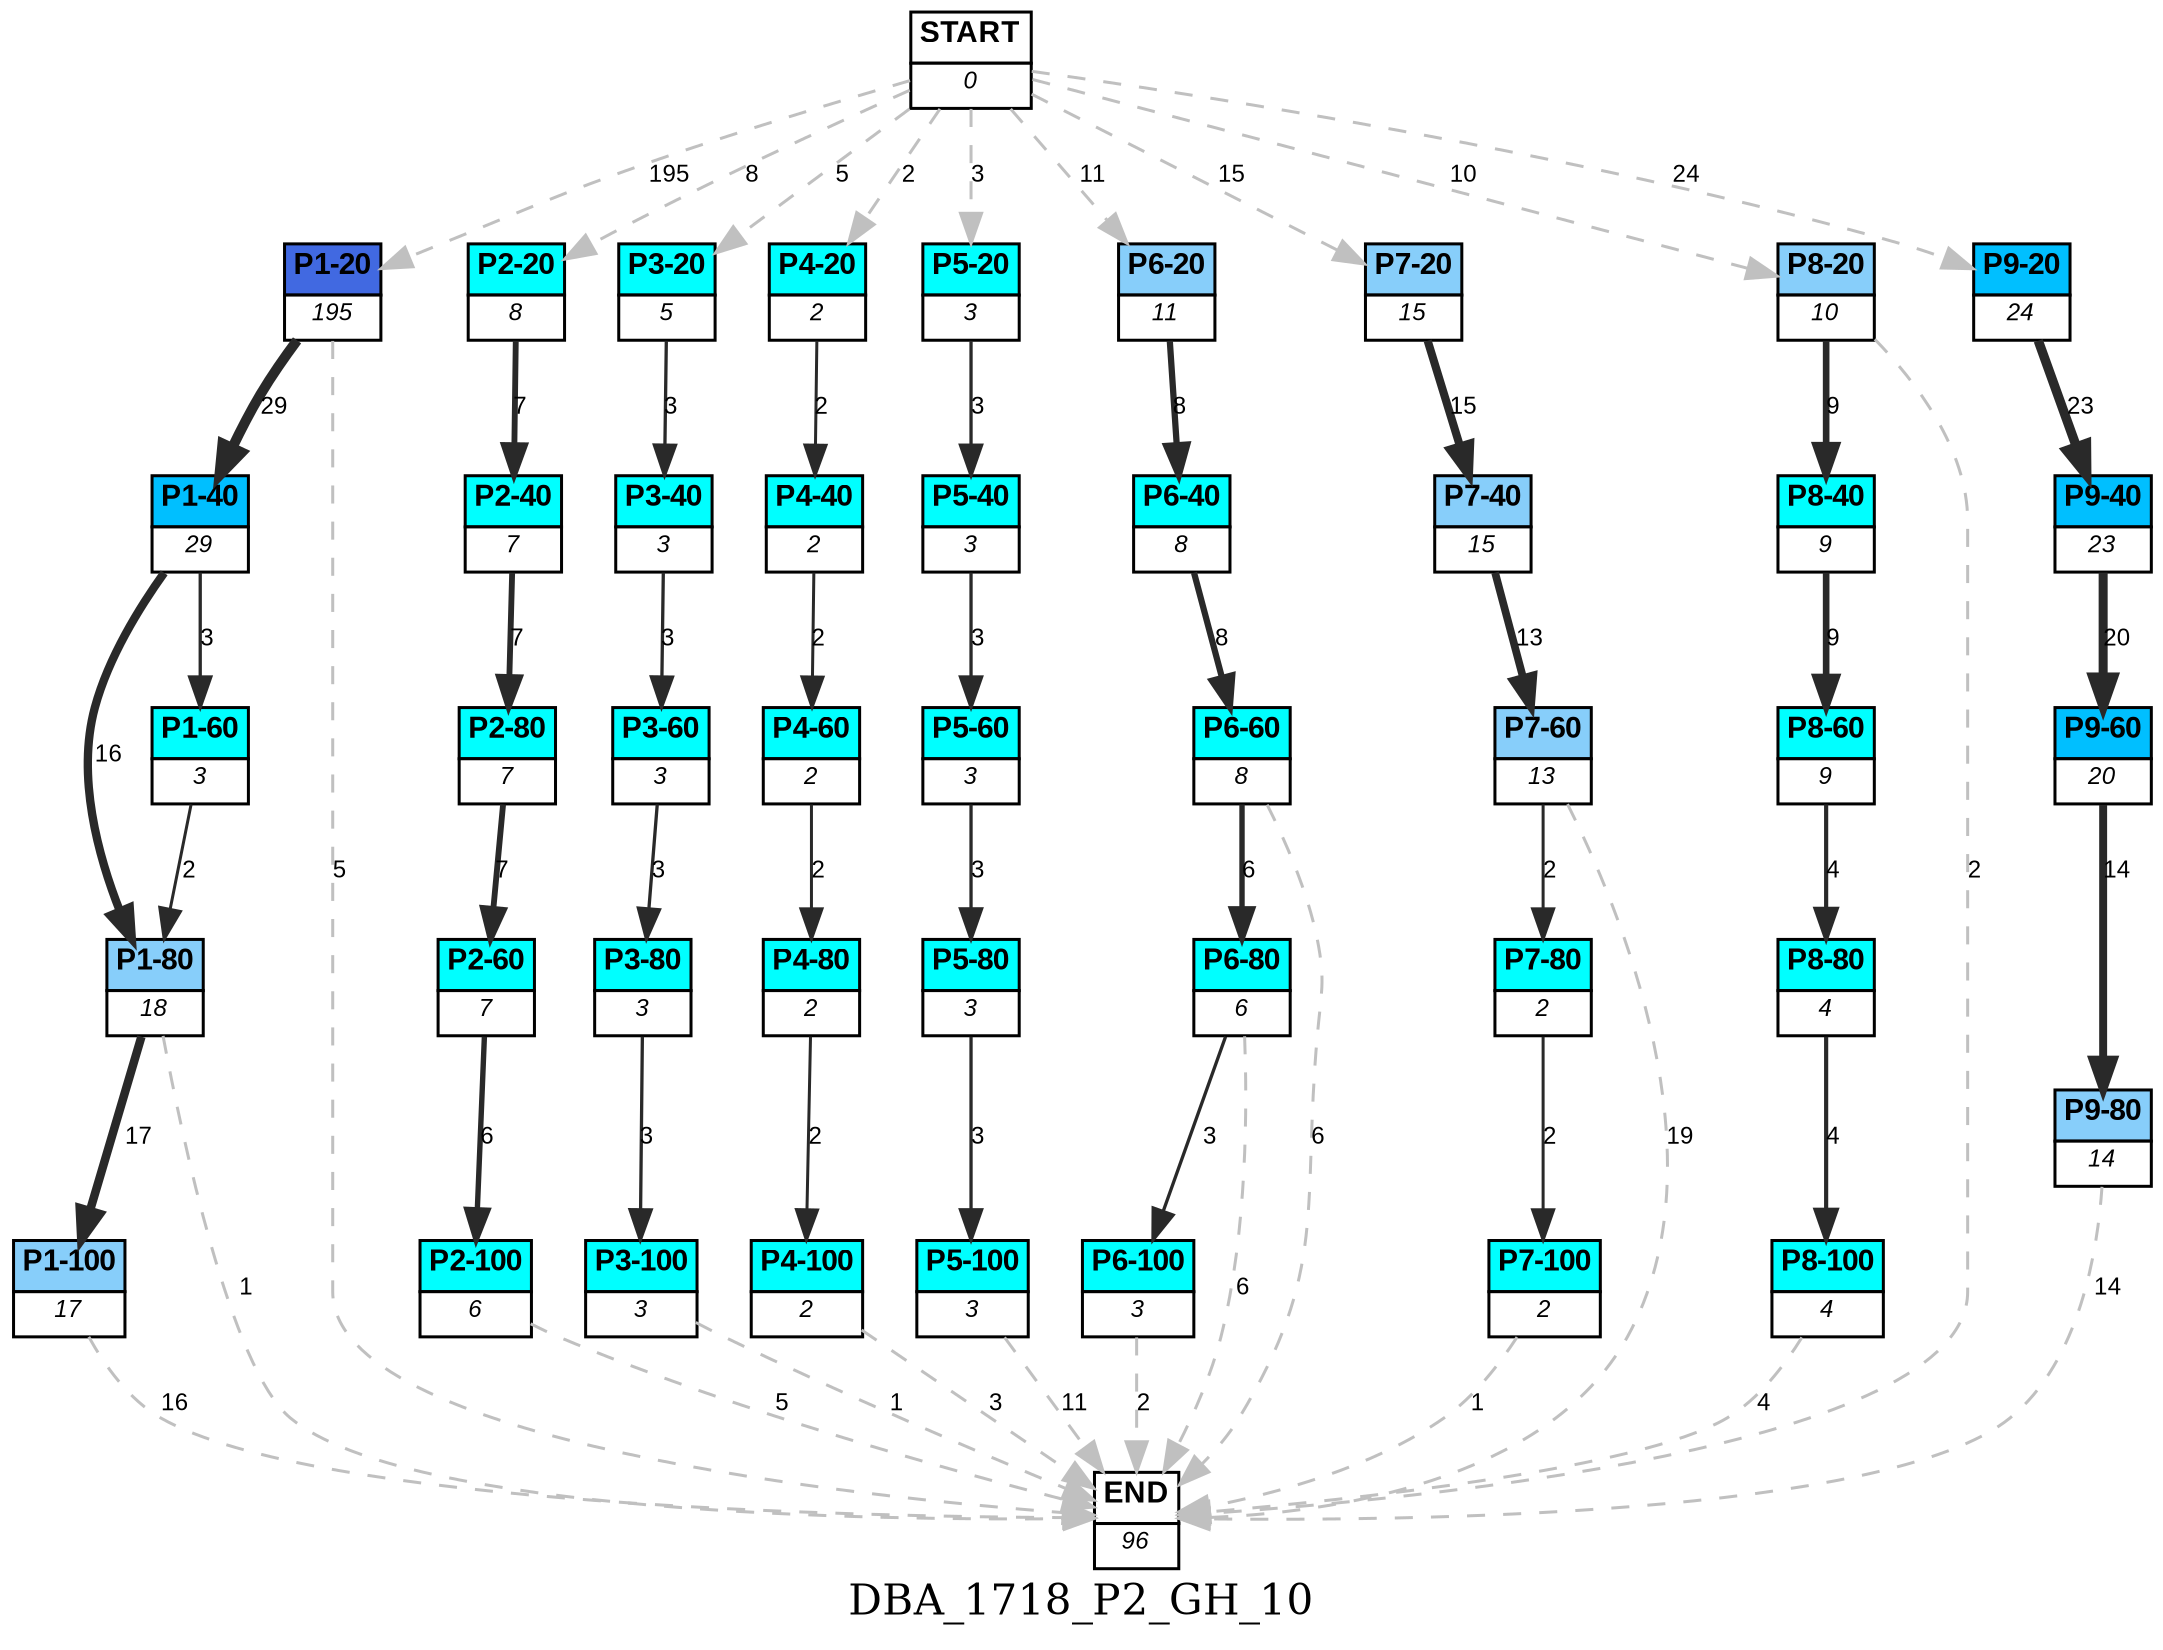 digraph DBA_1718_P2_GH_10 {
	label=DBA_1718_P2_GH_10;
	dpi = 150
	size="16,11!";
	margin = 0;
"START" [shape=plain, label=<<table border="0" cellborder="1" cellspacing="0"><tr><td bgcolor="white"><FONT face="Arial" POINT-SIZE="10"><b>START</b></FONT></td></tr><tr><td bgcolor="white"><FONT face="Arial" POINT-SIZE="8"><i>0</i></FONT></td></tr></table>>]

"P1-20" [shape=plain, label=<<table border="0" cellborder="1" cellspacing="0"><tr><td bgcolor="royalblue"><FONT face="Arial" POINT-SIZE="10"><b>P1-20</b></FONT></td></tr><tr><td bgcolor="white"><FONT face="Arial" POINT-SIZE="8"><i>195</i></FONT></td></tr></table>>]

"P1-40" [shape=plain, label=<<table border="0" cellborder="1" cellspacing="0"><tr><td bgcolor="deepskyblue"><FONT face="Arial" POINT-SIZE="10"><b>P1-40</b></FONT></td></tr><tr><td bgcolor="white"><FONT face="Arial" POINT-SIZE="8"><i>29</i></FONT></td></tr></table>>]

"P1-80" [shape=plain, label=<<table border="0" cellborder="1" cellspacing="0"><tr><td bgcolor="lightskyblue"><FONT face="Arial" POINT-SIZE="10"><b>P1-80</b></FONT></td></tr><tr><td bgcolor="white"><FONT face="Arial" POINT-SIZE="8"><i>18</i></FONT></td></tr></table>>]

"P1-100" [shape=plain, label=<<table border="0" cellborder="1" cellspacing="0"><tr><td bgcolor="lightskyblue"><FONT face="Arial" POINT-SIZE="10"><b>P1-100</b></FONT></td></tr><tr><td bgcolor="white"><FONT face="Arial" POINT-SIZE="8"><i>17</i></FONT></td></tr></table>>]

"P2-20" [shape=plain, label=<<table border="0" cellborder="1" cellspacing="0"><tr><td bgcolor="aqua"><FONT face="Arial" POINT-SIZE="10"><b>P2-20</b></FONT></td></tr><tr><td bgcolor="white"><FONT face="Arial" POINT-SIZE="8"><i>8</i></FONT></td></tr></table>>]

"P2-40" [shape=plain, label=<<table border="0" cellborder="1" cellspacing="0"><tr><td bgcolor="aqua"><FONT face="Arial" POINT-SIZE="10"><b>P2-40</b></FONT></td></tr><tr><td bgcolor="white"><FONT face="Arial" POINT-SIZE="8"><i>7</i></FONT></td></tr></table>>]

"P2-80" [shape=plain, label=<<table border="0" cellborder="1" cellspacing="0"><tr><td bgcolor="aqua"><FONT face="Arial" POINT-SIZE="10"><b>P2-80</b></FONT></td></tr><tr><td bgcolor="white"><FONT face="Arial" POINT-SIZE="8"><i>7</i></FONT></td></tr></table>>]

"P2-60" [shape=plain, label=<<table border="0" cellborder="1" cellspacing="0"><tr><td bgcolor="aqua"><FONT face="Arial" POINT-SIZE="10"><b>P2-60</b></FONT></td></tr><tr><td bgcolor="white"><FONT face="Arial" POINT-SIZE="8"><i>7</i></FONT></td></tr></table>>]

"P2-100" [shape=plain, label=<<table border="0" cellborder="1" cellspacing="0"><tr><td bgcolor="aqua"><FONT face="Arial" POINT-SIZE="10"><b>P2-100</b></FONT></td></tr><tr><td bgcolor="white"><FONT face="Arial" POINT-SIZE="8"><i>6</i></FONT></td></tr></table>>]

"P3-20" [shape=plain, label=<<table border="0" cellborder="1" cellspacing="0"><tr><td bgcolor="aqua"><FONT face="Arial" POINT-SIZE="10"><b>P3-20</b></FONT></td></tr><tr><td bgcolor="white"><FONT face="Arial" POINT-SIZE="8"><i>5</i></FONT></td></tr></table>>]

"P3-40" [shape=plain, label=<<table border="0" cellborder="1" cellspacing="0"><tr><td bgcolor="aqua"><FONT face="Arial" POINT-SIZE="10"><b>P3-40</b></FONT></td></tr><tr><td bgcolor="white"><FONT face="Arial" POINT-SIZE="8"><i>3</i></FONT></td></tr></table>>]

"P3-60" [shape=plain, label=<<table border="0" cellborder="1" cellspacing="0"><tr><td bgcolor="aqua"><FONT face="Arial" POINT-SIZE="10"><b>P3-60</b></FONT></td></tr><tr><td bgcolor="white"><FONT face="Arial" POINT-SIZE="8"><i>3</i></FONT></td></tr></table>>]

"P3-80" [shape=plain, label=<<table border="0" cellborder="1" cellspacing="0"><tr><td bgcolor="aqua"><FONT face="Arial" POINT-SIZE="10"><b>P3-80</b></FONT></td></tr><tr><td bgcolor="white"><FONT face="Arial" POINT-SIZE="8"><i>3</i></FONT></td></tr></table>>]

"P3-100" [shape=plain, label=<<table border="0" cellborder="1" cellspacing="0"><tr><td bgcolor="aqua"><FONT face="Arial" POINT-SIZE="10"><b>P3-100</b></FONT></td></tr><tr><td bgcolor="white"><FONT face="Arial" POINT-SIZE="8"><i>3</i></FONT></td></tr></table>>]

"P4-20" [shape=plain, label=<<table border="0" cellborder="1" cellspacing="0"><tr><td bgcolor="aqua"><FONT face="Arial" POINT-SIZE="10"><b>P4-20</b></FONT></td></tr><tr><td bgcolor="white"><FONT face="Arial" POINT-SIZE="8"><i>2</i></FONT></td></tr></table>>]

"P4-40" [shape=plain, label=<<table border="0" cellborder="1" cellspacing="0"><tr><td bgcolor="aqua"><FONT face="Arial" POINT-SIZE="10"><b>P4-40</b></FONT></td></tr><tr><td bgcolor="white"><FONT face="Arial" POINT-SIZE="8"><i>2</i></FONT></td></tr></table>>]

"P4-60" [shape=plain, label=<<table border="0" cellborder="1" cellspacing="0"><tr><td bgcolor="aqua"><FONT face="Arial" POINT-SIZE="10"><b>P4-60</b></FONT></td></tr><tr><td bgcolor="white"><FONT face="Arial" POINT-SIZE="8"><i>2</i></FONT></td></tr></table>>]

"P4-80" [shape=plain, label=<<table border="0" cellborder="1" cellspacing="0"><tr><td bgcolor="aqua"><FONT face="Arial" POINT-SIZE="10"><b>P4-80</b></FONT></td></tr><tr><td bgcolor="white"><FONT face="Arial" POINT-SIZE="8"><i>2</i></FONT></td></tr></table>>]

"P4-100" [shape=plain, label=<<table border="0" cellborder="1" cellspacing="0"><tr><td bgcolor="aqua"><FONT face="Arial" POINT-SIZE="10"><b>P4-100</b></FONT></td></tr><tr><td bgcolor="white"><FONT face="Arial" POINT-SIZE="8"><i>2</i></FONT></td></tr></table>>]

"P5-20" [shape=plain, label=<<table border="0" cellborder="1" cellspacing="0"><tr><td bgcolor="aqua"><FONT face="Arial" POINT-SIZE="10"><b>P5-20</b></FONT></td></tr><tr><td bgcolor="white"><FONT face="Arial" POINT-SIZE="8"><i>3</i></FONT></td></tr></table>>]

"P5-40" [shape=plain, label=<<table border="0" cellborder="1" cellspacing="0"><tr><td bgcolor="aqua"><FONT face="Arial" POINT-SIZE="10"><b>P5-40</b></FONT></td></tr><tr><td bgcolor="white"><FONT face="Arial" POINT-SIZE="8"><i>3</i></FONT></td></tr></table>>]

"P5-60" [shape=plain, label=<<table border="0" cellborder="1" cellspacing="0"><tr><td bgcolor="aqua"><FONT face="Arial" POINT-SIZE="10"><b>P5-60</b></FONT></td></tr><tr><td bgcolor="white"><FONT face="Arial" POINT-SIZE="8"><i>3</i></FONT></td></tr></table>>]

"P5-80" [shape=plain, label=<<table border="0" cellborder="1" cellspacing="0"><tr><td bgcolor="aqua"><FONT face="Arial" POINT-SIZE="10"><b>P5-80</b></FONT></td></tr><tr><td bgcolor="white"><FONT face="Arial" POINT-SIZE="8"><i>3</i></FONT></td></tr></table>>]

"P5-100" [shape=plain, label=<<table border="0" cellborder="1" cellspacing="0"><tr><td bgcolor="aqua"><FONT face="Arial" POINT-SIZE="10"><b>P5-100</b></FONT></td></tr><tr><td bgcolor="white"><FONT face="Arial" POINT-SIZE="8"><i>3</i></FONT></td></tr></table>>]

"P6-20" [shape=plain, label=<<table border="0" cellborder="1" cellspacing="0"><tr><td bgcolor="lightskyblue"><FONT face="Arial" POINT-SIZE="10"><b>P6-20</b></FONT></td></tr><tr><td bgcolor="white"><FONT face="Arial" POINT-SIZE="8"><i>11</i></FONT></td></tr></table>>]

"P6-40" [shape=plain, label=<<table border="0" cellborder="1" cellspacing="0"><tr><td bgcolor="aqua"><FONT face="Arial" POINT-SIZE="10"><b>P6-40</b></FONT></td></tr><tr><td bgcolor="white"><FONT face="Arial" POINT-SIZE="8"><i>8</i></FONT></td></tr></table>>]

"P6-60" [shape=plain, label=<<table border="0" cellborder="1" cellspacing="0"><tr><td bgcolor="aqua"><FONT face="Arial" POINT-SIZE="10"><b>P6-60</b></FONT></td></tr><tr><td bgcolor="white"><FONT face="Arial" POINT-SIZE="8"><i>8</i></FONT></td></tr></table>>]

"P6-80" [shape=plain, label=<<table border="0" cellborder="1" cellspacing="0"><tr><td bgcolor="aqua"><FONT face="Arial" POINT-SIZE="10"><b>P6-80</b></FONT></td></tr><tr><td bgcolor="white"><FONT face="Arial" POINT-SIZE="8"><i>6</i></FONT></td></tr></table>>]

"P7-20" [shape=plain, label=<<table border="0" cellborder="1" cellspacing="0"><tr><td bgcolor="lightskyblue"><FONT face="Arial" POINT-SIZE="10"><b>P7-20</b></FONT></td></tr><tr><td bgcolor="white"><FONT face="Arial" POINT-SIZE="8"><i>15</i></FONT></td></tr></table>>]

"P7-40" [shape=plain, label=<<table border="0" cellborder="1" cellspacing="0"><tr><td bgcolor="lightskyblue"><FONT face="Arial" POINT-SIZE="10"><b>P7-40</b></FONT></td></tr><tr><td bgcolor="white"><FONT face="Arial" POINT-SIZE="8"><i>15</i></FONT></td></tr></table>>]

"P7-60" [shape=plain, label=<<table border="0" cellborder="1" cellspacing="0"><tr><td bgcolor="lightskyblue"><FONT face="Arial" POINT-SIZE="10"><b>P7-60</b></FONT></td></tr><tr><td bgcolor="white"><FONT face="Arial" POINT-SIZE="8"><i>13</i></FONT></td></tr></table>>]

"P8-20" [shape=plain, label=<<table border="0" cellborder="1" cellspacing="0"><tr><td bgcolor="lightskyblue"><FONT face="Arial" POINT-SIZE="10"><b>P8-20</b></FONT></td></tr><tr><td bgcolor="white"><FONT face="Arial" POINT-SIZE="8"><i>10</i></FONT></td></tr></table>>]

"P8-40" [shape=plain, label=<<table border="0" cellborder="1" cellspacing="0"><tr><td bgcolor="aqua"><FONT face="Arial" POINT-SIZE="10"><b>P8-40</b></FONT></td></tr><tr><td bgcolor="white"><FONT face="Arial" POINT-SIZE="8"><i>9</i></FONT></td></tr></table>>]

"P8-60" [shape=plain, label=<<table border="0" cellborder="1" cellspacing="0"><tr><td bgcolor="aqua"><FONT face="Arial" POINT-SIZE="10"><b>P8-60</b></FONT></td></tr><tr><td bgcolor="white"><FONT face="Arial" POINT-SIZE="8"><i>9</i></FONT></td></tr></table>>]

"P8-80" [shape=plain, label=<<table border="0" cellborder="1" cellspacing="0"><tr><td bgcolor="aqua"><FONT face="Arial" POINT-SIZE="10"><b>P8-80</b></FONT></td></tr><tr><td bgcolor="white"><FONT face="Arial" POINT-SIZE="8"><i>4</i></FONT></td></tr></table>>]

"P8-100" [shape=plain, label=<<table border="0" cellborder="1" cellspacing="0"><tr><td bgcolor="aqua"><FONT face="Arial" POINT-SIZE="10"><b>P8-100</b></FONT></td></tr><tr><td bgcolor="white"><FONT face="Arial" POINT-SIZE="8"><i>4</i></FONT></td></tr></table>>]

"P9-20" [shape=plain, label=<<table border="0" cellborder="1" cellspacing="0"><tr><td bgcolor="deepskyblue"><FONT face="Arial" POINT-SIZE="10"><b>P9-20</b></FONT></td></tr><tr><td bgcolor="white"><FONT face="Arial" POINT-SIZE="8"><i>24</i></FONT></td></tr></table>>]

"P9-40" [shape=plain, label=<<table border="0" cellborder="1" cellspacing="0"><tr><td bgcolor="deepskyblue"><FONT face="Arial" POINT-SIZE="10"><b>P9-40</b></FONT></td></tr><tr><td bgcolor="white"><FONT face="Arial" POINT-SIZE="8"><i>23</i></FONT></td></tr></table>>]

"P9-60" [shape=plain, label=<<table border="0" cellborder="1" cellspacing="0"><tr><td bgcolor="deepskyblue"><FONT face="Arial" POINT-SIZE="10"><b>P9-60</b></FONT></td></tr><tr><td bgcolor="white"><FONT face="Arial" POINT-SIZE="8"><i>20</i></FONT></td></tr></table>>]

"P9-80" [shape=plain, label=<<table border="0" cellborder="1" cellspacing="0"><tr><td bgcolor="lightskyblue"><FONT face="Arial" POINT-SIZE="10"><b>P9-80</b></FONT></td></tr><tr><td bgcolor="white"><FONT face="Arial" POINT-SIZE="8"><i>14</i></FONT></td></tr></table>>]

"P6-100" [shape=plain, label=<<table border="0" cellborder="1" cellspacing="0"><tr><td bgcolor="aqua"><FONT face="Arial" POINT-SIZE="10"><b>P6-100</b></FONT></td></tr><tr><td bgcolor="white"><FONT face="Arial" POINT-SIZE="8"><i>3</i></FONT></td></tr></table>>]

"P7-80" [shape=plain, label=<<table border="0" cellborder="1" cellspacing="0"><tr><td bgcolor="aqua"><FONT face="Arial" POINT-SIZE="10"><b>P7-80</b></FONT></td></tr><tr><td bgcolor="white"><FONT face="Arial" POINT-SIZE="8"><i>2</i></FONT></td></tr></table>>]

"P7-100" [shape=plain, label=<<table border="0" cellborder="1" cellspacing="0"><tr><td bgcolor="aqua"><FONT face="Arial" POINT-SIZE="10"><b>P7-100</b></FONT></td></tr><tr><td bgcolor="white"><FONT face="Arial" POINT-SIZE="8"><i>2</i></FONT></td></tr></table>>]

"P1-60" [shape=plain, label=<<table border="0" cellborder="1" cellspacing="0"><tr><td bgcolor="aqua"><FONT face="Arial" POINT-SIZE="10"><b>P1-60</b></FONT></td></tr><tr><td bgcolor="white"><FONT face="Arial" POINT-SIZE="8"><i>3</i></FONT></td></tr></table>>]

"END" [shape=plain, label=<<table border="0" cellborder="1" cellspacing="0"><tr><td bgcolor="white"><FONT face="Arial" POINT-SIZE="10"><b>END</b></FONT></td></tr><tr><td bgcolor="white"><FONT face="Arial" POINT-SIZE="8"><i>96</i></FONT></td></tr></table>>]

"START" -> "P1-20" [ style = dashed color=grey label ="195" labelfloat=false fontname="Arial" fontsize=8]

"START" -> "P2-20" [ style = dashed color=grey label ="8" labelfloat=false fontname="Arial" fontsize=8]

"START" -> "P3-20" [ style = dashed color=grey label ="5" labelfloat=false fontname="Arial" fontsize=8]

"START" -> "P4-20" [ style = dashed color=grey label ="2" labelfloat=false fontname="Arial" fontsize=8]

"START" -> "P5-20" [ style = dashed color=grey label ="3" labelfloat=false fontname="Arial" fontsize=8]

"START" -> "P6-20" [ style = dashed color=grey label ="11" labelfloat=false fontname="Arial" fontsize=8]

"START" -> "P7-20" [ style = dashed color=grey label ="15" labelfloat=false fontname="Arial" fontsize=8]

"START" -> "P8-20" [ style = dashed color=grey label ="10" labelfloat=false fontname="Arial" fontsize=8]

"START" -> "P9-20" [ style = dashed color=grey label ="24" labelfloat=false fontname="Arial" fontsize=8]

"P1-20" -> "P1-40" [ color=grey16 penwidth = "3.36729582998647"label ="29" labelfloat=false fontname="Arial" fontsize=8]

"P1-20" -> "END" [ style = dashed color=grey label ="5" labelfloat=false fontname="Arial" fontsize=8]

"P1-40" -> "P1-80" [ color=grey16 penwidth = "2.77258872223978"label ="16" labelfloat=false fontname="Arial" fontsize=8]

"P1-40" -> "P1-60" [ color=grey16 penwidth = "1.09861228866811"label ="3" labelfloat=false fontname="Arial" fontsize=8]

"P1-80" -> "P1-100" [ color=grey16 penwidth = "2.83321334405622"label ="17" labelfloat=false fontname="Arial" fontsize=8]

"P1-80" -> "END" [ style = dashed color=grey label ="1" labelfloat=false fontname="Arial" fontsize=8]

"P1-100" -> "END" [ style = dashed color=grey label ="16" labelfloat=false fontname="Arial" fontsize=8]

"P2-20" -> "P2-40" [ color=grey16 penwidth = "1.94591014905531"label ="7" labelfloat=false fontname="Arial" fontsize=8]

"P2-40" -> "P2-80" [ color=grey16 penwidth = "1.94591014905531"label ="7" labelfloat=false fontname="Arial" fontsize=8]

"P2-80" -> "P2-60" [ color=grey16 penwidth = "1.94591014905531"label ="7" labelfloat=false fontname="Arial" fontsize=8]

"P2-60" -> "P2-100" [ color=grey16 penwidth = "1.79175946922805"label ="6" labelfloat=false fontname="Arial" fontsize=8]

"P2-100" -> "END" [ style = dashed color=grey label ="5" labelfloat=false fontname="Arial" fontsize=8]

"P3-20" -> "P3-40" [ color=grey16 penwidth = "1.09861228866811"label ="3" labelfloat=false fontname="Arial" fontsize=8]

"P3-40" -> "P3-60" [ color=grey16 penwidth = "1.09861228866811"label ="3" labelfloat=false fontname="Arial" fontsize=8]

"P3-60" -> "P3-80" [ color=grey16 penwidth = "1.09861228866811"label ="3" labelfloat=false fontname="Arial" fontsize=8]

"P3-80" -> "P3-100" [ color=grey16 penwidth = "1.09861228866811"label ="3" labelfloat=false fontname="Arial" fontsize=8]

"P3-100" -> "END" [ style = dashed color=grey label ="1" labelfloat=false fontname="Arial" fontsize=8]

"P4-20" -> "P4-40" [ color=grey16 penwidth = "1"label ="2" labelfloat=false fontname="Arial" fontsize=8]

"P4-40" -> "P4-60" [ color=grey16 penwidth = "1"label ="2" labelfloat=false fontname="Arial" fontsize=8]

"P4-60" -> "P4-80" [ color=grey16 penwidth = "1"label ="2" labelfloat=false fontname="Arial" fontsize=8]

"P4-80" -> "P4-100" [ color=grey16 penwidth = "1"label ="2" labelfloat=false fontname="Arial" fontsize=8]

"P4-100" -> "END" [ style = dashed color=grey label ="3" labelfloat=false fontname="Arial" fontsize=8]

"P5-20" -> "P5-40" [ color=grey16 penwidth = "1.09861228866811"label ="3" labelfloat=false fontname="Arial" fontsize=8]

"P5-40" -> "P5-60" [ color=grey16 penwidth = "1.09861228866811"label ="3" labelfloat=false fontname="Arial" fontsize=8]

"P5-60" -> "P5-80" [ color=grey16 penwidth = "1.09861228866811"label ="3" labelfloat=false fontname="Arial" fontsize=8]

"P5-80" -> "P5-100" [ color=grey16 penwidth = "1.09861228866811"label ="3" labelfloat=false fontname="Arial" fontsize=8]

"P5-100" -> "END" [ style = dashed color=grey label ="11" labelfloat=false fontname="Arial" fontsize=8]

"P6-20" -> "P6-40" [ color=grey16 penwidth = "2.07944154167984"label ="8" labelfloat=false fontname="Arial" fontsize=8]

"P6-40" -> "P6-60" [ color=grey16 penwidth = "2.07944154167984"label ="8" labelfloat=false fontname="Arial" fontsize=8]

"P6-60" -> "P6-80" [ color=grey16 penwidth = "1.79175946922805"label ="6" labelfloat=false fontname="Arial" fontsize=8]

"P6-60" -> "END" [ style = dashed color=grey label ="6" labelfloat=false fontname="Arial" fontsize=8]

"P6-80" -> "P6-100" [ color=grey16 penwidth = "1.09861228866811"label ="3" labelfloat=false fontname="Arial" fontsize=8]

"P6-80" -> "END" [ style = dashed color=grey label ="6" labelfloat=false fontname="Arial" fontsize=8]

"P7-20" -> "P7-40" [ color=grey16 penwidth = "2.70805020110221"label ="15" labelfloat=false fontname="Arial" fontsize=8]

"P7-40" -> "P7-60" [ color=grey16 penwidth = "2.56494935746154"label ="13" labelfloat=false fontname="Arial" fontsize=8]

"P7-60" -> "P7-80" [ color=grey16 penwidth = "1"label ="2" labelfloat=false fontname="Arial" fontsize=8]

"P7-60" -> "END" [ style = dashed color=grey label ="19" labelfloat=false fontname="Arial" fontsize=8]

"P8-20" -> "P8-40" [ color=grey16 penwidth = "2.19722457733622"label ="9" labelfloat=false fontname="Arial" fontsize=8]

"P8-20" -> "END" [ style = dashed color=grey label ="2" labelfloat=false fontname="Arial" fontsize=8]

"P8-40" -> "P8-60" [ color=grey16 penwidth = "2.19722457733622"label ="9" labelfloat=false fontname="Arial" fontsize=8]

"P8-60" -> "P8-80" [ color=grey16 penwidth = "1.38629436111989"label ="4" labelfloat=false fontname="Arial" fontsize=8]

"P8-80" -> "P8-100" [ color=grey16 penwidth = "1.38629436111989"label ="4" labelfloat=false fontname="Arial" fontsize=8]

"P8-100" -> "END" [ style = dashed color=grey label ="4" labelfloat=false fontname="Arial" fontsize=8]

"P9-20" -> "P9-40" [ color=grey16 penwidth = "3.13549421592915"label ="23" labelfloat=false fontname="Arial" fontsize=8]

"P9-40" -> "P9-60" [ color=grey16 penwidth = "2.99573227355399"label ="20" labelfloat=false fontname="Arial" fontsize=8]

"P9-60" -> "P9-80" [ color=grey16 penwidth = "2.63905732961526"label ="14" labelfloat=false fontname="Arial" fontsize=8]

"P9-80" -> "END" [ style = dashed color=grey label ="14" labelfloat=false fontname="Arial" fontsize=8]

"P6-100" -> "END" [ style = dashed color=grey label ="2" labelfloat=false fontname="Arial" fontsize=8]

"P7-80" -> "P7-100" [ color=grey16 penwidth = "1"label ="2" labelfloat=false fontname="Arial" fontsize=8]

"P7-100" -> "END" [ style = dashed color=grey label ="1" labelfloat=false fontname="Arial" fontsize=8]

"P1-60" -> "P1-80" [ color=grey16 penwidth = "1"label ="2" labelfloat=false fontname="Arial" fontsize=8]

}
